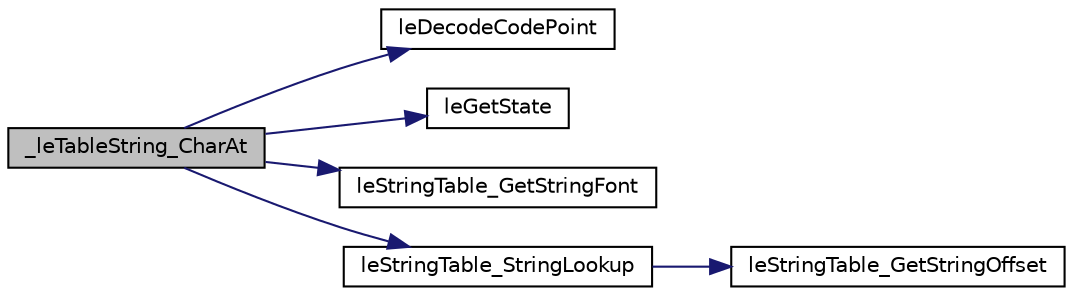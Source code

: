 digraph "_leTableString_CharAt"
{
 // LATEX_PDF_SIZE
  edge [fontname="Helvetica",fontsize="10",labelfontname="Helvetica",labelfontsize="10"];
  node [fontname="Helvetica",fontsize="10",shape=record];
  rankdir="LR";
  Node1 [label="_leTableString_CharAt",height=0.2,width=0.4,color="black", fillcolor="grey75", style="filled", fontcolor="black",tooltip=" "];
  Node1 -> Node2 [color="midnightblue",fontsize="10",style="solid",fontname="Helvetica"];
  Node2 [label="leDecodeCodePoint",height=0.2,width=0.4,color="black", fillcolor="white", style="filled",URL="$legato__stringutils_8c.html#aa818ae9a308e8fb9d775ec2922779be0",tooltip=" "];
  Node1 -> Node3 [color="midnightblue",fontsize="10",style="solid",fontname="Helvetica"];
  Node3 [label="leGetState",height=0.2,width=0.4,color="black", fillcolor="white", style="filled",URL="$legato__state_8c.html#a9db6b16767c48cea14f348e30a6390bc",tooltip=" "];
  Node1 -> Node4 [color="midnightblue",fontsize="10",style="solid",fontname="Helvetica"];
  Node4 [label="leStringTable_GetStringFont",height=0.2,width=0.4,color="black", fillcolor="white", style="filled",URL="$legato__stringtable_8c.html#a64083f5b824d581465a3065661a34d3d",tooltip=" "];
  Node1 -> Node5 [color="midnightblue",fontsize="10",style="solid",fontname="Helvetica"];
  Node5 [label="leStringTable_StringLookup",height=0.2,width=0.4,color="black", fillcolor="white", style="filled",URL="$legato__stringtable_8c.html#a05e9daf9132770df65300793d1146498",tooltip=" "];
  Node5 -> Node6 [color="midnightblue",fontsize="10",style="solid",fontname="Helvetica"];
  Node6 [label="leStringTable_GetStringOffset",height=0.2,width=0.4,color="black", fillcolor="white", style="filled",URL="$legato__stringtable_8c.html#ac311952e52f2b4371eef4b22349c886e",tooltip=" "];
}
